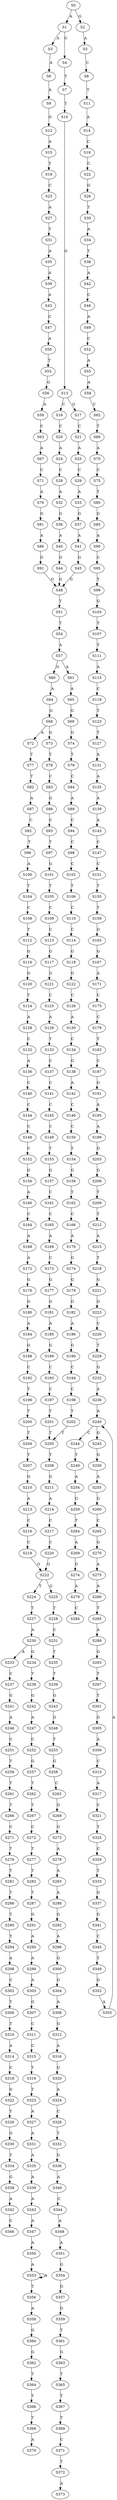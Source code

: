 strict digraph  {
	S0 -> S1 [ label = A ];
	S0 -> S2 [ label = G ];
	S1 -> S3 [ label = A ];
	S1 -> S4 [ label = C ];
	S2 -> S5 [ label = A ];
	S3 -> S6 [ label = A ];
	S4 -> S7 [ label = T ];
	S5 -> S8 [ label = C ];
	S6 -> S9 [ label = A ];
	S7 -> S10 [ label = T ];
	S8 -> S11 [ label = T ];
	S9 -> S12 [ label = G ];
	S10 -> S13 [ label = G ];
	S11 -> S14 [ label = A ];
	S12 -> S15 [ label = A ];
	S13 -> S16 [ label = C ];
	S13 -> S17 [ label = G ];
	S14 -> S18 [ label = C ];
	S15 -> S19 [ label = T ];
	S16 -> S20 [ label = C ];
	S17 -> S21 [ label = C ];
	S18 -> S22 [ label = C ];
	S19 -> S23 [ label = C ];
	S20 -> S24 [ label = A ];
	S21 -> S25 [ label = A ];
	S22 -> S26 [ label = G ];
	S23 -> S27 [ label = A ];
	S24 -> S28 [ label = C ];
	S25 -> S29 [ label = C ];
	S26 -> S30 [ label = T ];
	S27 -> S31 [ label = T ];
	S28 -> S32 [ label = A ];
	S29 -> S33 [ label = A ];
	S30 -> S34 [ label = A ];
	S31 -> S35 [ label = A ];
	S32 -> S36 [ label = G ];
	S33 -> S37 [ label = G ];
	S34 -> S38 [ label = T ];
	S35 -> S39 [ label = A ];
	S36 -> S40 [ label = A ];
	S37 -> S41 [ label = A ];
	S38 -> S42 [ label = A ];
	S39 -> S43 [ label = A ];
	S40 -> S44 [ label = G ];
	S41 -> S45 [ label = G ];
	S42 -> S46 [ label = C ];
	S43 -> S47 [ label = C ];
	S44 -> S48 [ label = G ];
	S45 -> S48 [ label = G ];
	S46 -> S49 [ label = A ];
	S47 -> S50 [ label = A ];
	S48 -> S51 [ label = T ];
	S49 -> S52 [ label = C ];
	S50 -> S53 [ label = T ];
	S51 -> S54 [ label = T ];
	S52 -> S55 [ label = A ];
	S53 -> S56 [ label = G ];
	S54 -> S57 [ label = A ];
	S55 -> S58 [ label = A ];
	S56 -> S59 [ label = A ];
	S57 -> S60 [ label = G ];
	S57 -> S61 [ label = A ];
	S58 -> S62 [ label = C ];
	S59 -> S63 [ label = C ];
	S60 -> S64 [ label = A ];
	S61 -> S65 [ label = A ];
	S62 -> S66 [ label = T ];
	S63 -> S67 [ label = A ];
	S64 -> S68 [ label = G ];
	S65 -> S69 [ label = G ];
	S66 -> S70 [ label = A ];
	S67 -> S71 [ label = C ];
	S68 -> S72 [ label = A ];
	S68 -> S73 [ label = G ];
	S69 -> S74 [ label = G ];
	S70 -> S75 [ label = C ];
	S71 -> S76 [ label = A ];
	S72 -> S77 [ label = T ];
	S73 -> S78 [ label = T ];
	S74 -> S79 [ label = T ];
	S75 -> S80 [ label = T ];
	S76 -> S81 [ label = G ];
	S77 -> S82 [ label = T ];
	S78 -> S83 [ label = C ];
	S79 -> S84 [ label = C ];
	S80 -> S85 [ label = G ];
	S81 -> S86 [ label = A ];
	S82 -> S87 [ label = A ];
	S83 -> S88 [ label = G ];
	S84 -> S89 [ label = A ];
	S85 -> S90 [ label = A ];
	S86 -> S91 [ label = G ];
	S87 -> S92 [ label = C ];
	S88 -> S93 [ label = C ];
	S89 -> S94 [ label = C ];
	S90 -> S95 [ label = C ];
	S91 -> S48 [ label = G ];
	S92 -> S96 [ label = T ];
	S93 -> S97 [ label = T ];
	S94 -> S98 [ label = C ];
	S95 -> S99 [ label = T ];
	S96 -> S100 [ label = A ];
	S97 -> S101 [ label = G ];
	S98 -> S102 [ label = C ];
	S99 -> S103 [ label = G ];
	S100 -> S104 [ label = T ];
	S101 -> S105 [ label = T ];
	S102 -> S106 [ label = T ];
	S103 -> S107 [ label = T ];
	S104 -> S108 [ label = C ];
	S105 -> S109 [ label = C ];
	S106 -> S110 [ label = C ];
	S107 -> S111 [ label = T ];
	S108 -> S112 [ label = T ];
	S109 -> S113 [ label = C ];
	S110 -> S114 [ label = C ];
	S111 -> S115 [ label = A ];
	S112 -> S116 [ label = G ];
	S113 -> S117 [ label = G ];
	S114 -> S118 [ label = G ];
	S115 -> S119 [ label = C ];
	S116 -> S120 [ label = G ];
	S117 -> S121 [ label = G ];
	S118 -> S122 [ label = G ];
	S119 -> S123 [ label = T ];
	S120 -> S124 [ label = T ];
	S121 -> S125 [ label = C ];
	S122 -> S126 [ label = C ];
	S123 -> S127 [ label = T ];
	S124 -> S128 [ label = A ];
	S125 -> S129 [ label = A ];
	S126 -> S130 [ label = A ];
	S127 -> S131 [ label = A ];
	S128 -> S132 [ label = C ];
	S129 -> S133 [ label = T ];
	S130 -> S134 [ label = C ];
	S131 -> S135 [ label = A ];
	S132 -> S136 [ label = A ];
	S133 -> S137 [ label = C ];
	S134 -> S138 [ label = G ];
	S135 -> S139 [ label = A ];
	S136 -> S140 [ label = C ];
	S137 -> S141 [ label = C ];
	S138 -> S142 [ label = A ];
	S139 -> S143 [ label = A ];
	S140 -> S144 [ label = C ];
	S141 -> S145 [ label = C ];
	S142 -> S146 [ label = C ];
	S143 -> S147 [ label = C ];
	S144 -> S148 [ label = C ];
	S145 -> S149 [ label = C ];
	S146 -> S150 [ label = C ];
	S147 -> S151 [ label = C ];
	S148 -> S152 [ label = C ];
	S149 -> S153 [ label = T ];
	S150 -> S154 [ label = T ];
	S151 -> S155 [ label = T ];
	S152 -> S156 [ label = G ];
	S153 -> S157 [ label = G ];
	S154 -> S158 [ label = G ];
	S155 -> S159 [ label = T ];
	S156 -> S160 [ label = A ];
	S157 -> S161 [ label = C ];
	S158 -> S162 [ label = T ];
	S159 -> S163 [ label = G ];
	S160 -> S164 [ label = C ];
	S161 -> S165 [ label = C ];
	S162 -> S166 [ label = C ];
	S163 -> S167 [ label = G ];
	S164 -> S168 [ label = A ];
	S165 -> S169 [ label = A ];
	S166 -> S170 [ label = A ];
	S167 -> S171 [ label = A ];
	S168 -> S172 [ label = A ];
	S169 -> S173 [ label = C ];
	S170 -> S174 [ label = G ];
	S171 -> S175 [ label = C ];
	S172 -> S176 [ label = G ];
	S173 -> S177 [ label = G ];
	S174 -> S178 [ label = G ];
	S175 -> S179 [ label = C ];
	S176 -> S180 [ label = G ];
	S177 -> S181 [ label = G ];
	S178 -> S182 [ label = G ];
	S179 -> S183 [ label = T ];
	S180 -> S184 [ label = A ];
	S181 -> S185 [ label = A ];
	S182 -> S186 [ label = A ];
	S183 -> S187 [ label = C ];
	S184 -> S188 [ label = G ];
	S185 -> S189 [ label = G ];
	S186 -> S190 [ label = G ];
	S187 -> S191 [ label = G ];
	S188 -> S192 [ label = C ];
	S189 -> S193 [ label = C ];
	S190 -> S194 [ label = C ];
	S191 -> S195 [ label = A ];
	S192 -> S196 [ label = T ];
	S193 -> S197 [ label = C ];
	S194 -> S198 [ label = C ];
	S195 -> S199 [ label = A ];
	S196 -> S200 [ label = T ];
	S197 -> S201 [ label = T ];
	S198 -> S202 [ label = T ];
	S199 -> S203 [ label = G ];
	S200 -> S204 [ label = T ];
	S201 -> S205 [ label = T ];
	S202 -> S205 [ label = T ];
	S203 -> S206 [ label = G ];
	S204 -> S207 [ label = T ];
	S205 -> S208 [ label = T ];
	S206 -> S209 [ label = T ];
	S207 -> S210 [ label = G ];
	S208 -> S211 [ label = G ];
	S209 -> S212 [ label = T ];
	S210 -> S213 [ label = A ];
	S211 -> S214 [ label = A ];
	S212 -> S215 [ label = A ];
	S213 -> S216 [ label = C ];
	S214 -> S217 [ label = C ];
	S215 -> S218 [ label = T ];
	S216 -> S219 [ label = C ];
	S217 -> S220 [ label = C ];
	S218 -> S221 [ label = G ];
	S219 -> S222 [ label = G ];
	S220 -> S222 [ label = G ];
	S221 -> S223 [ label = G ];
	S222 -> S224 [ label = T ];
	S222 -> S225 [ label = G ];
	S223 -> S226 [ label = C ];
	S224 -> S227 [ label = T ];
	S225 -> S228 [ label = T ];
	S226 -> S229 [ label = T ];
	S227 -> S230 [ label = A ];
	S228 -> S231 [ label = C ];
	S229 -> S232 [ label = G ];
	S230 -> S233 [ label = A ];
	S230 -> S234 [ label = G ];
	S231 -> S235 [ label = T ];
	S232 -> S236 [ label = A ];
	S233 -> S237 [ label = C ];
	S234 -> S238 [ label = T ];
	S235 -> S239 [ label = T ];
	S236 -> S240 [ label = A ];
	S237 -> S241 [ label = G ];
	S238 -> S242 [ label = G ];
	S239 -> S243 [ label = G ];
	S240 -> S244 [ label = C ];
	S240 -> S245 [ label = G ];
	S241 -> S246 [ label = A ];
	S242 -> S247 [ label = A ];
	S243 -> S248 [ label = G ];
	S244 -> S249 [ label = T ];
	S245 -> S250 [ label = G ];
	S246 -> S251 [ label = C ];
	S247 -> S252 [ label = C ];
	S248 -> S253 [ label = T ];
	S249 -> S254 [ label = A ];
	S250 -> S255 [ label = A ];
	S251 -> S256 [ label = T ];
	S252 -> S257 [ label = G ];
	S253 -> S258 [ label = G ];
	S254 -> S259 [ label = G ];
	S255 -> S260 [ label = G ];
	S256 -> S261 [ label = T ];
	S257 -> S262 [ label = T ];
	S258 -> S263 [ label = C ];
	S259 -> S264 [ label = T ];
	S260 -> S265 [ label = C ];
	S261 -> S266 [ label = T ];
	S262 -> S267 [ label = T ];
	S263 -> S268 [ label = G ];
	S264 -> S269 [ label = A ];
	S265 -> S270 [ label = G ];
	S266 -> S271 [ label = C ];
	S267 -> S272 [ label = C ];
	S268 -> S273 [ label = G ];
	S269 -> S274 [ label = G ];
	S270 -> S275 [ label = A ];
	S271 -> S276 [ label = T ];
	S272 -> S277 [ label = T ];
	S273 -> S278 [ label = A ];
	S274 -> S279 [ label = A ];
	S275 -> S280 [ label = A ];
	S276 -> S281 [ label = T ];
	S277 -> S282 [ label = T ];
	S278 -> S283 [ label = A ];
	S279 -> S284 [ label = C ];
	S280 -> S285 [ label = T ];
	S281 -> S286 [ label = T ];
	S282 -> S287 [ label = T ];
	S283 -> S288 [ label = A ];
	S285 -> S289 [ label = A ];
	S286 -> S290 [ label = T ];
	S287 -> S291 [ label = G ];
	S288 -> S292 [ label = G ];
	S289 -> S293 [ label = G ];
	S290 -> S294 [ label = T ];
	S291 -> S295 [ label = A ];
	S292 -> S296 [ label = A ];
	S293 -> S297 [ label = T ];
	S294 -> S298 [ label = A ];
	S295 -> S299 [ label = A ];
	S296 -> S300 [ label = G ];
	S297 -> S301 [ label = T ];
	S298 -> S302 [ label = C ];
	S299 -> S303 [ label = A ];
	S300 -> S304 [ label = G ];
	S301 -> S305 [ label = G ];
	S302 -> S306 [ label = T ];
	S303 -> S307 [ label = G ];
	S304 -> S308 [ label = A ];
	S305 -> S309 [ label = A ];
	S306 -> S310 [ label = T ];
	S307 -> S311 [ label = C ];
	S308 -> S312 [ label = G ];
	S309 -> S313 [ label = C ];
	S310 -> S314 [ label = A ];
	S311 -> S315 [ label = C ];
	S312 -> S316 [ label = A ];
	S313 -> S317 [ label = A ];
	S314 -> S318 [ label = C ];
	S315 -> S319 [ label = T ];
	S316 -> S320 [ label = G ];
	S317 -> S321 [ label = C ];
	S318 -> S322 [ label = G ];
	S319 -> S323 [ label = T ];
	S320 -> S324 [ label = A ];
	S321 -> S325 [ label = T ];
	S322 -> S326 [ label = T ];
	S323 -> S327 [ label = A ];
	S324 -> S328 [ label = C ];
	S325 -> S329 [ label = C ];
	S326 -> S330 [ label = G ];
	S327 -> S331 [ label = A ];
	S328 -> S332 [ label = T ];
	S329 -> S333 [ label = T ];
	S330 -> S334 [ label = T ];
	S331 -> S335 [ label = A ];
	S332 -> S336 [ label = G ];
	S333 -> S337 [ label = G ];
	S334 -> S338 [ label = G ];
	S335 -> S339 [ label = A ];
	S336 -> S340 [ label = A ];
	S337 -> S341 [ label = G ];
	S338 -> S342 [ label = A ];
	S339 -> S343 [ label = A ];
	S340 -> S344 [ label = C ];
	S341 -> S345 [ label = C ];
	S342 -> S346 [ label = C ];
	S343 -> S347 [ label = A ];
	S344 -> S348 [ label = A ];
	S345 -> S349 [ label = T ];
	S347 -> S350 [ label = A ];
	S348 -> S351 [ label = A ];
	S349 -> S352 [ label = G ];
	S350 -> S353 [ label = A ];
	S351 -> S354 [ label = G ];
	S352 -> S355 [ label = A ];
	S353 -> S356 [ label = T ];
	S353 -> S353 [ label = A ];
	S354 -> S357 [ label = G ];
	S355 -> S240 [ label = A ];
	S356 -> S358 [ label = A ];
	S357 -> S359 [ label = G ];
	S358 -> S360 [ label = G ];
	S359 -> S361 [ label = T ];
	S360 -> S362 [ label = G ];
	S361 -> S363 [ label = G ];
	S362 -> S364 [ label = T ];
	S363 -> S365 [ label = T ];
	S364 -> S366 [ label = T ];
	S365 -> S367 [ label = T ];
	S366 -> S368 [ label = T ];
	S367 -> S369 [ label = T ];
	S368 -> S370 [ label = A ];
	S369 -> S371 [ label = C ];
	S371 -> S372 [ label = T ];
	S372 -> S373 [ label = A ];
}
